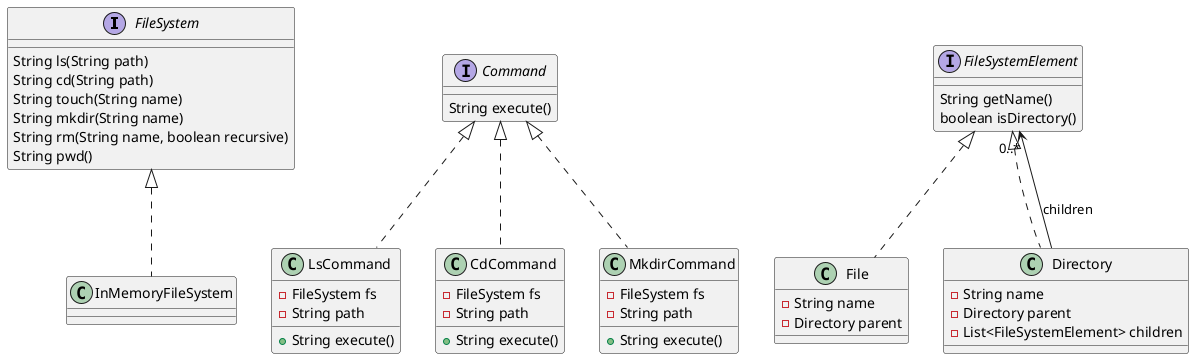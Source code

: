 @startuml

' Interfaces
interface FileSystem {
    String ls(String path)
    String cd(String path)
    String touch(String name)
    String mkdir(String name)
    String rm(String name, boolean recursive)
    String pwd()
}

interface Command {
    String execute()
}

interface FileSystemElement {
    String getName()
    boolean isDirectory()
}

' Clases del file system
class File {
    - String name
    - Directory parent
}

class Directory {
    - String name
    - Directory parent
    - List<FileSystemElement> children
}

class InMemoryFileSystem

' Comandos concretos
class LsCommand {
    - FileSystem fs
    - String path
    + String execute()
}

class CdCommand {
    - FileSystem fs
    - String path
    + String execute()
}

class MkdirCommand {
    - FileSystem fs
    - String path
    + String execute()
}

' Relaciones

' Composite
FileSystemElement <|.. File
FileSystemElement <|.. Directory

' Directory contiene otros elementos
Directory --> "0..*" FileSystemElement : children

' FileSystem
FileSystem <|.. InMemoryFileSystem

' Command
Command <|.. LsCommand
Command <|.. CdCommand
Command <|.. MkdirCommand

@enduml
